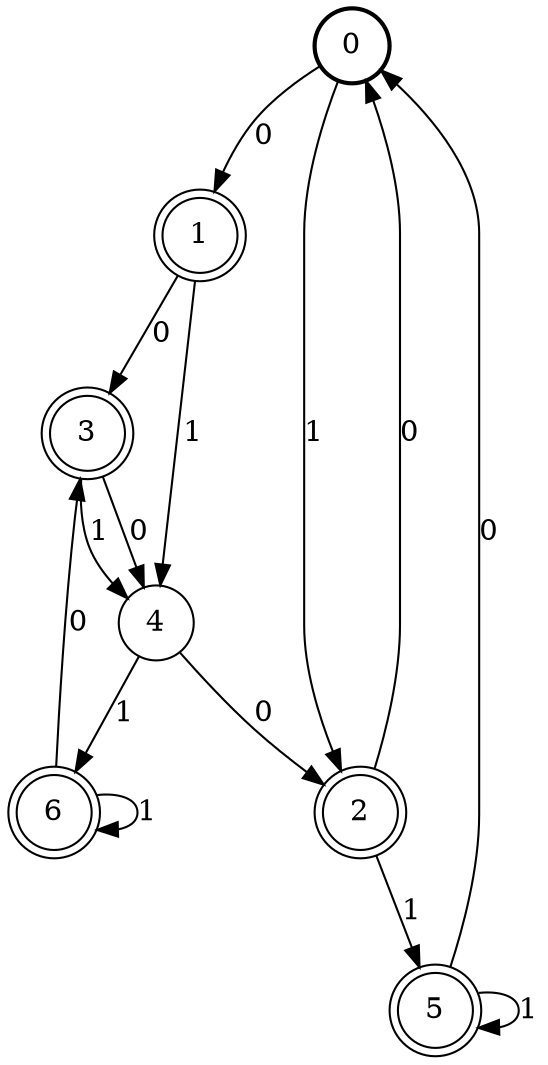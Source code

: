 digraph Automat {
    node [shape = circle];
    0 [style = "bold"];
    0 -> 1 [label = "0"];
    0 -> 2 [label = "1"];
    1 [peripheries=2]
    1 -> 3 [label = "0"];
    1 -> 4 [label = "1"];
    2 [peripheries=2]
    2 -> 0 [label = "0"];
    2 -> 5 [label = "1"];
    3 [peripheries=2]
    3 -> 4 [label = "0"];
    3 -> 4 [label = "1"];
    4 -> 2 [label = "0"];
    4 -> 6 [label = "1"];
    5 [peripheries=2]
    5 -> 0 [label = "0"];
    5 -> 5 [label = "1"];
    6 [peripheries=2]
    6 -> 3 [label = "0"];
    6 -> 6 [label = "1"];
}
